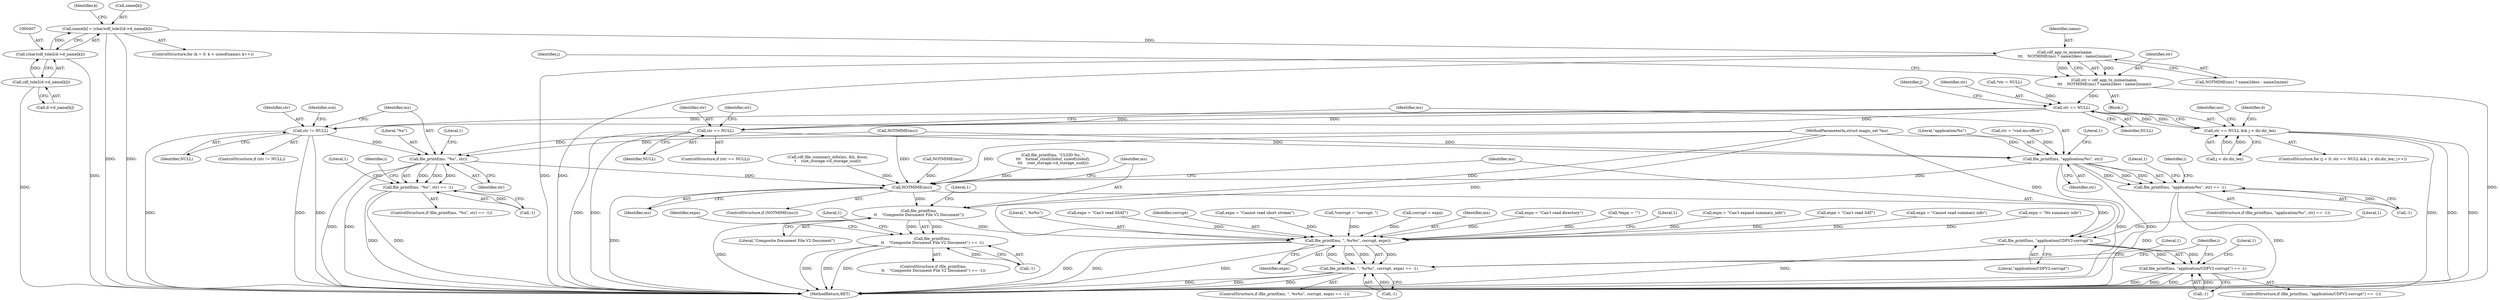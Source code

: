 digraph "0_file_6d209c1c489457397a5763bca4b28e43aac90391_2@array" {
"1000402" [label="(Call,name[k] = (char)cdf_tole2(d->d_name[k]))"];
"1000406" [label="(Call,(char)cdf_tole2(d->d_name[k]))"];
"1000408" [label="(Call,cdf_tole2(d->d_name[k]))"];
"1000416" [label="(Call,cdf_app_to_mime(name,\n\t\t\t    NOTMIME(ms) ? name2desc : name2mime))"];
"1000414" [label="(Call,str = cdf_app_to_mime(name,\n\t\t\t    NOTMIME(ms) ? name2desc : name2mime))"];
"1000373" [label="(Call,str == NULL)"];
"1000372" [label="(Call,str == NULL && j < dir.dir_len)"];
"1000428" [label="(Call,str != NULL)"];
"1000434" [label="(Call,file_printf(ms, \"%s\", str))"];
"1000433" [label="(Call,file_printf(ms, \"%s\", str) == -1)"];
"1000501" [label="(Call,NOTMIME(ms))"];
"1000506" [label="(Call,file_printf(ms,\n\t\t    \"Composite Document File V2 Document\"))"];
"1000505" [label="(Call,file_printf(ms,\n\t\t    \"Composite Document File V2 Document\") == -1)"];
"1000519" [label="(Call,file_printf(ms, \", %s%s\", corrupt, expn))"];
"1000518" [label="(Call,file_printf(ms, \", %s%s\", corrupt, expn) == -1)"];
"1000533" [label="(Call,file_printf(ms, \"application/CDFV2-corrupt\"))"];
"1000532" [label="(Call,file_printf(ms, \"application/CDFV2-corrupt\") == -1)"];
"1000449" [label="(Call,str == NULL)"];
"1000457" [label="(Call,file_printf(ms, \"application/%s\", str))"];
"1000456" [label="(Call,file_printf(ms, \"application/%s\", str) == -1)"];
"1000516" [label="(Identifier,expn)"];
"1000401" [label="(Identifier,k)"];
"1000506" [label="(Call,file_printf(ms,\n\t\t    \"Composite Document File V2 Document\"))"];
"1000425" [label="(Identifier,ms)"];
"1000430" [label="(Identifier,NULL)"];
"1000173" [label="(Call,expn = \"Can't read SAT\")"];
"1000504" [label="(ControlStructure,if (file_printf(ms,\n\t\t    \"Composite Document File V2 Document\") == -1))"];
"1000329" [label="(Call,expn = \"Cannot read summary info\")"];
"1000444" [label="(Identifier,i)"];
"1000456" [label="(Call,file_printf(ms, \"application/%s\", str) == -1)"];
"1000279" [label="(Call,file_printf(ms, \"CLSID %s, \",\n\t\t\t    format_clsid(clsbuf, sizeof(clsbuf),\n\t\t\t    root_storage->d_storage_uuid)))"];
"1000534" [label="(Identifier,ms)"];
"1000507" [label="(Identifier,ms)"];
"1000467" [label="(Identifier,i)"];
"1000428" [label="(Call,str != NULL)"];
"1000528" [label="(Literal,1)"];
"1000433" [label="(Call,file_printf(ms, \"%s\", str) == -1)"];
"1000324" [label="(Call,expn = \"No summary info\")"];
"1000402" [label="(Call,name[k] = (char)cdf_tole2(d->d_name[k]))"];
"1000377" [label="(Identifier,j)"];
"1000374" [label="(Identifier,str)"];
"1000376" [label="(Call,j < dir.dir_len)"];
"1000536" [label="(Call,-1)"];
"1000451" [label="(Identifier,NULL)"];
"1000535" [label="(Literal,\"application/CDFV2-corrupt\")"];
"1000406" [label="(Call,(char)cdf_tole2(d->d_name[k]))"];
"1000373" [label="(Call,str == NULL)"];
"1000385" [label="(Identifier,d)"];
"1000432" [label="(ControlStructure,if (file_printf(ms, \"%s\", str) == -1))"];
"1000448" [label="(ControlStructure,if (str == NULL))"];
"1000450" [label="(Identifier,str)"];
"1000519" [label="(Call,file_printf(ms, \", %s%s\", corrupt, expn))"];
"1000523" [label="(Identifier,expn)"];
"1000517" [label="(ControlStructure,if (file_printf(ms, \", %s%s\", corrupt, expn) == -1))"];
"1000540" [label="(Literal,1)"];
"1000510" [label="(Literal,1)"];
"1000531" [label="(ControlStructure,if (file_printf(ms, \"application/CDFV2-corrupt\") == -1))"];
"1000461" [label="(Call,-1)"];
"1000417" [label="(Identifier,name)"];
"1000418" [label="(Call,NOTMIME(ms) ? name2desc : name2mime)"];
"1000382" [label="(Identifier,j)"];
"1000513" [label="(Literal,1)"];
"1000459" [label="(Literal,\"application/%s\")"];
"1000427" [label="(ControlStructure,if (str != NULL))"];
"1000449" [label="(Call,str == NULL)"];
"1000521" [label="(Literal,\", %s%s\")"];
"1000415" [label="(Identifier,str)"];
"1000457" [label="(Call,file_printf(ms, \"application/%s\", str))"];
"1000452" [label="(Call,str = \"vnd.ms-office\")"];
"1000502" [label="(Identifier,ms)"];
"1000508" [label="(Literal,\"Composite Document File V2 Document\")"];
"1000453" [label="(Identifier,str)"];
"1000436" [label="(Literal,\"%s\")"];
"1000533" [label="(Call,file_printf(ms, \"application/CDFV2-corrupt\"))"];
"1000532" [label="(Call,file_printf(ms, \"application/CDFV2-corrupt\") == -1)"];
"1000435" [label="(Identifier,ms)"];
"1000442" [label="(Literal,1)"];
"1000546" [label="(MethodReturn,RET)"];
"1000392" [label="(ControlStructure,for (k = 0; k < sizeof(name); k++))"];
"1000439" [label="(Literal,1)"];
"1000403" [label="(Call,name[k])"];
"1000408" [label="(Call,cdf_tole2(d->d_name[k]))"];
"1000460" [label="(Identifier,str)"];
"1000524" [label="(Call,-1)"];
"1000409" [label="(Call,d->d_name[k])"];
"1000414" [label="(Call,str = cdf_app_to_mime(name,\n\t\t\t    NOTMIME(ms) ? name2desc : name2mime))"];
"1000200" [label="(Call,expn = \"Can't read SSAT\")"];
"1000501" [label="(Call,NOTMIME(ms))"];
"1000383" [label="(Block,)"];
"1000424" [label="(Call,NOTMIME(ms))"];
"1000438" [label="(Call,-1)"];
"1000522" [label="(Identifier,corrupt)"];
"1000252" [label="(Call,expn = \"Cannot read short stream\")"];
"1000458" [label="(Identifier,ms)"];
"1000462" [label="(Literal,1)"];
"1000518" [label="(Call,file_printf(ms, \", %s%s\", corrupt, expn) == -1)"];
"1000542" [label="(Identifier,i)"];
"1000509" [label="(Call,-1)"];
"1000465" [label="(Literal,1)"];
"1000119" [label="(Call,*corrupt = \"corrupt: \")"];
"1000321" [label="(Call,corrupt = expn)"];
"1000429" [label="(Identifier,str)"];
"1000372" [label="(Call,str == NULL && j < dir.dir_len)"];
"1000437" [label="(Identifier,str)"];
"1000537" [label="(Literal,1)"];
"1000520" [label="(Identifier,ms)"];
"1000342" [label="(Call,cdf_file_summary_info(ms, &h, &scn,\n\t    root_storage->d_storage_uuid))"];
"1000101" [label="(MethodParameterIn,struct magic_set *ms)"];
"1000368" [label="(ControlStructure,for (j = 0; str == NULL && j < dir.dir_len; j++))"];
"1000375" [label="(Identifier,NULL)"];
"1000434" [label="(Call,file_printf(ms, \"%s\", str))"];
"1000227" [label="(Call,expn = \"Can't read directory\")"];
"1000416" [label="(Call,cdf_app_to_mime(name,\n\t\t\t    NOTMIME(ms) ? name2desc : name2mime))"];
"1000361" [label="(Call,*str = NULL)"];
"1000505" [label="(Call,file_printf(ms,\n\t\t    \"Composite Document File V2 Document\") == -1)"];
"1000500" [label="(ControlStructure,if (NOTMIME(ms)))"];
"1000471" [label="(Identifier,scn)"];
"1000273" [label="(Call,NOTMIME(ms))"];
"1000115" [label="(Call,*expn = \"\")"];
"1000525" [label="(Literal,1)"];
"1000455" [label="(ControlStructure,if (file_printf(ms, \"application/%s\", str) == -1))"];
"1000352" [label="(Call,expn = \"Can't expand summary_info\")"];
"1000402" -> "1000392"  [label="AST: "];
"1000402" -> "1000406"  [label="CFG: "];
"1000403" -> "1000402"  [label="AST: "];
"1000406" -> "1000402"  [label="AST: "];
"1000401" -> "1000402"  [label="CFG: "];
"1000402" -> "1000546"  [label="DDG: "];
"1000402" -> "1000546"  [label="DDG: "];
"1000406" -> "1000402"  [label="DDG: "];
"1000402" -> "1000416"  [label="DDG: "];
"1000406" -> "1000408"  [label="CFG: "];
"1000407" -> "1000406"  [label="AST: "];
"1000408" -> "1000406"  [label="AST: "];
"1000406" -> "1000546"  [label="DDG: "];
"1000408" -> "1000406"  [label="DDG: "];
"1000408" -> "1000409"  [label="CFG: "];
"1000409" -> "1000408"  [label="AST: "];
"1000408" -> "1000546"  [label="DDG: "];
"1000416" -> "1000414"  [label="AST: "];
"1000416" -> "1000418"  [label="CFG: "];
"1000417" -> "1000416"  [label="AST: "];
"1000418" -> "1000416"  [label="AST: "];
"1000414" -> "1000416"  [label="CFG: "];
"1000416" -> "1000546"  [label="DDG: "];
"1000416" -> "1000546"  [label="DDG: "];
"1000416" -> "1000414"  [label="DDG: "];
"1000416" -> "1000414"  [label="DDG: "];
"1000414" -> "1000383"  [label="AST: "];
"1000415" -> "1000414"  [label="AST: "];
"1000382" -> "1000414"  [label="CFG: "];
"1000414" -> "1000546"  [label="DDG: "];
"1000414" -> "1000373"  [label="DDG: "];
"1000373" -> "1000372"  [label="AST: "];
"1000373" -> "1000375"  [label="CFG: "];
"1000374" -> "1000373"  [label="AST: "];
"1000375" -> "1000373"  [label="AST: "];
"1000377" -> "1000373"  [label="CFG: "];
"1000372" -> "1000373"  [label="CFG: "];
"1000373" -> "1000372"  [label="DDG: "];
"1000373" -> "1000372"  [label="DDG: "];
"1000361" -> "1000373"  [label="DDG: "];
"1000373" -> "1000428"  [label="DDG: "];
"1000373" -> "1000428"  [label="DDG: "];
"1000373" -> "1000449"  [label="DDG: "];
"1000373" -> "1000449"  [label="DDG: "];
"1000372" -> "1000368"  [label="AST: "];
"1000372" -> "1000376"  [label="CFG: "];
"1000376" -> "1000372"  [label="AST: "];
"1000385" -> "1000372"  [label="CFG: "];
"1000425" -> "1000372"  [label="CFG: "];
"1000372" -> "1000546"  [label="DDG: "];
"1000372" -> "1000546"  [label="DDG: "];
"1000372" -> "1000546"  [label="DDG: "];
"1000376" -> "1000372"  [label="DDG: "];
"1000376" -> "1000372"  [label="DDG: "];
"1000428" -> "1000427"  [label="AST: "];
"1000428" -> "1000430"  [label="CFG: "];
"1000429" -> "1000428"  [label="AST: "];
"1000430" -> "1000428"  [label="AST: "];
"1000435" -> "1000428"  [label="CFG: "];
"1000471" -> "1000428"  [label="CFG: "];
"1000428" -> "1000546"  [label="DDG: "];
"1000428" -> "1000546"  [label="DDG: "];
"1000428" -> "1000546"  [label="DDG: "];
"1000428" -> "1000434"  [label="DDG: "];
"1000434" -> "1000433"  [label="AST: "];
"1000434" -> "1000437"  [label="CFG: "];
"1000435" -> "1000434"  [label="AST: "];
"1000436" -> "1000434"  [label="AST: "];
"1000437" -> "1000434"  [label="AST: "];
"1000439" -> "1000434"  [label="CFG: "];
"1000434" -> "1000546"  [label="DDG: "];
"1000434" -> "1000546"  [label="DDG: "];
"1000434" -> "1000433"  [label="DDG: "];
"1000434" -> "1000433"  [label="DDG: "];
"1000434" -> "1000433"  [label="DDG: "];
"1000424" -> "1000434"  [label="DDG: "];
"1000101" -> "1000434"  [label="DDG: "];
"1000434" -> "1000501"  [label="DDG: "];
"1000433" -> "1000432"  [label="AST: "];
"1000433" -> "1000438"  [label="CFG: "];
"1000438" -> "1000433"  [label="AST: "];
"1000442" -> "1000433"  [label="CFG: "];
"1000444" -> "1000433"  [label="CFG: "];
"1000433" -> "1000546"  [label="DDG: "];
"1000433" -> "1000546"  [label="DDG: "];
"1000438" -> "1000433"  [label="DDG: "];
"1000501" -> "1000500"  [label="AST: "];
"1000501" -> "1000502"  [label="CFG: "];
"1000502" -> "1000501"  [label="AST: "];
"1000507" -> "1000501"  [label="CFG: "];
"1000534" -> "1000501"  [label="CFG: "];
"1000501" -> "1000546"  [label="DDG: "];
"1000273" -> "1000501"  [label="DDG: "];
"1000424" -> "1000501"  [label="DDG: "];
"1000457" -> "1000501"  [label="DDG: "];
"1000342" -> "1000501"  [label="DDG: "];
"1000279" -> "1000501"  [label="DDG: "];
"1000101" -> "1000501"  [label="DDG: "];
"1000501" -> "1000506"  [label="DDG: "];
"1000501" -> "1000533"  [label="DDG: "];
"1000506" -> "1000505"  [label="AST: "];
"1000506" -> "1000508"  [label="CFG: "];
"1000507" -> "1000506"  [label="AST: "];
"1000508" -> "1000506"  [label="AST: "];
"1000510" -> "1000506"  [label="CFG: "];
"1000506" -> "1000546"  [label="DDG: "];
"1000506" -> "1000505"  [label="DDG: "];
"1000506" -> "1000505"  [label="DDG: "];
"1000101" -> "1000506"  [label="DDG: "];
"1000506" -> "1000519"  [label="DDG: "];
"1000505" -> "1000504"  [label="AST: "];
"1000505" -> "1000509"  [label="CFG: "];
"1000509" -> "1000505"  [label="AST: "];
"1000513" -> "1000505"  [label="CFG: "];
"1000516" -> "1000505"  [label="CFG: "];
"1000505" -> "1000546"  [label="DDG: "];
"1000505" -> "1000546"  [label="DDG: "];
"1000505" -> "1000546"  [label="DDG: "];
"1000509" -> "1000505"  [label="DDG: "];
"1000519" -> "1000518"  [label="AST: "];
"1000519" -> "1000523"  [label="CFG: "];
"1000520" -> "1000519"  [label="AST: "];
"1000521" -> "1000519"  [label="AST: "];
"1000522" -> "1000519"  [label="AST: "];
"1000523" -> "1000519"  [label="AST: "];
"1000525" -> "1000519"  [label="CFG: "];
"1000519" -> "1000546"  [label="DDG: "];
"1000519" -> "1000546"  [label="DDG: "];
"1000519" -> "1000546"  [label="DDG: "];
"1000519" -> "1000518"  [label="DDG: "];
"1000519" -> "1000518"  [label="DDG: "];
"1000519" -> "1000518"  [label="DDG: "];
"1000519" -> "1000518"  [label="DDG: "];
"1000101" -> "1000519"  [label="DDG: "];
"1000321" -> "1000519"  [label="DDG: "];
"1000119" -> "1000519"  [label="DDG: "];
"1000200" -> "1000519"  [label="DDG: "];
"1000252" -> "1000519"  [label="DDG: "];
"1000227" -> "1000519"  [label="DDG: "];
"1000352" -> "1000519"  [label="DDG: "];
"1000329" -> "1000519"  [label="DDG: "];
"1000324" -> "1000519"  [label="DDG: "];
"1000115" -> "1000519"  [label="DDG: "];
"1000173" -> "1000519"  [label="DDG: "];
"1000518" -> "1000517"  [label="AST: "];
"1000518" -> "1000524"  [label="CFG: "];
"1000524" -> "1000518"  [label="AST: "];
"1000528" -> "1000518"  [label="CFG: "];
"1000542" -> "1000518"  [label="CFG: "];
"1000518" -> "1000546"  [label="DDG: "];
"1000518" -> "1000546"  [label="DDG: "];
"1000518" -> "1000546"  [label="DDG: "];
"1000524" -> "1000518"  [label="DDG: "];
"1000533" -> "1000532"  [label="AST: "];
"1000533" -> "1000535"  [label="CFG: "];
"1000534" -> "1000533"  [label="AST: "];
"1000535" -> "1000533"  [label="AST: "];
"1000537" -> "1000533"  [label="CFG: "];
"1000533" -> "1000546"  [label="DDG: "];
"1000533" -> "1000532"  [label="DDG: "];
"1000533" -> "1000532"  [label="DDG: "];
"1000101" -> "1000533"  [label="DDG: "];
"1000532" -> "1000531"  [label="AST: "];
"1000532" -> "1000536"  [label="CFG: "];
"1000536" -> "1000532"  [label="AST: "];
"1000540" -> "1000532"  [label="CFG: "];
"1000542" -> "1000532"  [label="CFG: "];
"1000532" -> "1000546"  [label="DDG: "];
"1000532" -> "1000546"  [label="DDG: "];
"1000532" -> "1000546"  [label="DDG: "];
"1000536" -> "1000532"  [label="DDG: "];
"1000449" -> "1000448"  [label="AST: "];
"1000449" -> "1000451"  [label="CFG: "];
"1000450" -> "1000449"  [label="AST: "];
"1000451" -> "1000449"  [label="AST: "];
"1000453" -> "1000449"  [label="CFG: "];
"1000458" -> "1000449"  [label="CFG: "];
"1000449" -> "1000546"  [label="DDG: "];
"1000449" -> "1000546"  [label="DDG: "];
"1000449" -> "1000457"  [label="DDG: "];
"1000457" -> "1000456"  [label="AST: "];
"1000457" -> "1000460"  [label="CFG: "];
"1000458" -> "1000457"  [label="AST: "];
"1000459" -> "1000457"  [label="AST: "];
"1000460" -> "1000457"  [label="AST: "];
"1000462" -> "1000457"  [label="CFG: "];
"1000457" -> "1000546"  [label="DDG: "];
"1000457" -> "1000546"  [label="DDG: "];
"1000457" -> "1000456"  [label="DDG: "];
"1000457" -> "1000456"  [label="DDG: "];
"1000457" -> "1000456"  [label="DDG: "];
"1000424" -> "1000457"  [label="DDG: "];
"1000101" -> "1000457"  [label="DDG: "];
"1000452" -> "1000457"  [label="DDG: "];
"1000456" -> "1000455"  [label="AST: "];
"1000456" -> "1000461"  [label="CFG: "];
"1000461" -> "1000456"  [label="AST: "];
"1000465" -> "1000456"  [label="CFG: "];
"1000467" -> "1000456"  [label="CFG: "];
"1000456" -> "1000546"  [label="DDG: "];
"1000456" -> "1000546"  [label="DDG: "];
"1000461" -> "1000456"  [label="DDG: "];
}
